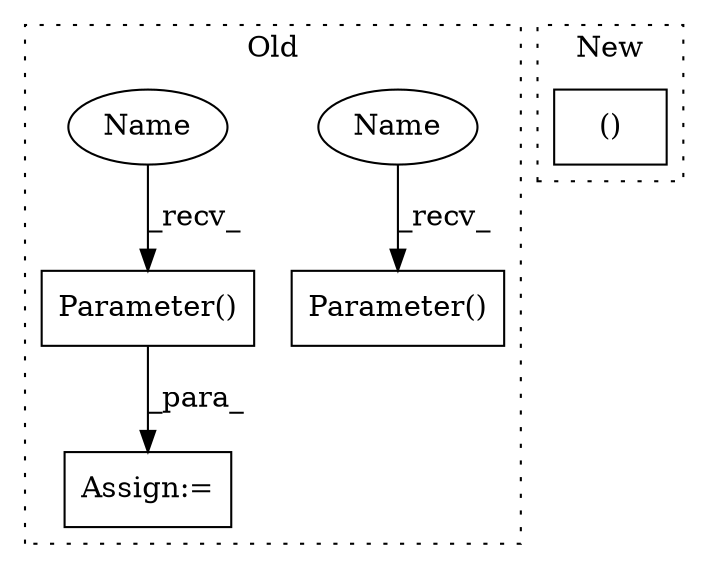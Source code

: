 digraph G {
subgraph cluster0 {
1 [label="Parameter()" a="75" s="6772,6801" l="13,1" shape="box"];
3 [label="Assign:=" a="68" s="6769" l="3" shape="box"];
4 [label="Parameter()" a="75" s="6711,6745" l="13,1" shape="box"];
5 [label="Name" a="87" s="6711" l="2" shape="ellipse"];
6 [label="Name" a="87" s="6772" l="2" shape="ellipse"];
label = "Old";
style="dotted";
}
subgraph cluster1 {
2 [label="()" a="54" s="6774" l="10" shape="box"];
label = "New";
style="dotted";
}
1 -> 3 [label="_para_"];
5 -> 4 [label="_recv_"];
6 -> 1 [label="_recv_"];
}
